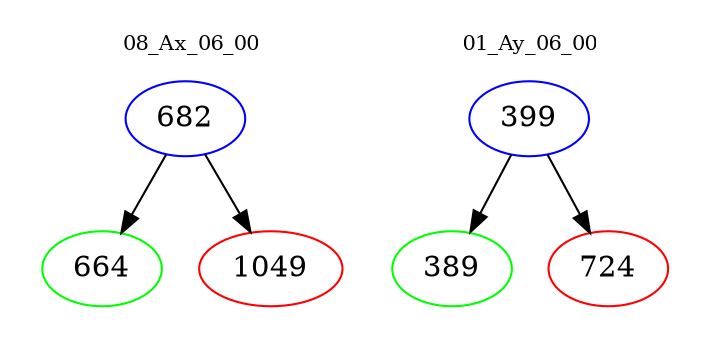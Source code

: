 digraph{
subgraph cluster_0 {
color = white
label = "08_Ax_06_00";
fontsize=10;
T0_682 [label="682", color="blue"]
T0_682 -> T0_664 [color="black"]
T0_664 [label="664", color="green"]
T0_682 -> T0_1049 [color="black"]
T0_1049 [label="1049", color="red"]
}
subgraph cluster_1 {
color = white
label = "01_Ay_06_00";
fontsize=10;
T1_399 [label="399", color="blue"]
T1_399 -> T1_389 [color="black"]
T1_389 [label="389", color="green"]
T1_399 -> T1_724 [color="black"]
T1_724 [label="724", color="red"]
}
}
